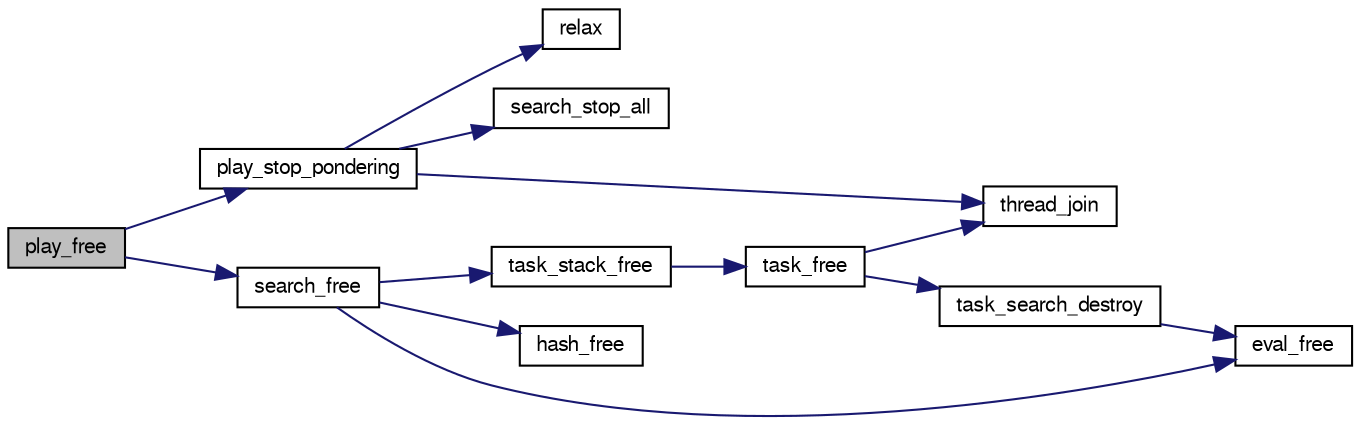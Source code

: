 digraph "play_free"
{
 // LATEX_PDF_SIZE
  bgcolor="transparent";
  edge [fontname="FreeSans",fontsize="10",labelfontname="FreeSans",labelfontsize="10"];
  node [fontname="FreeSans",fontsize="10",shape=record];
  rankdir="LR";
  Node1 [label="play_free",height=0.2,width=0.4,color="black", fillcolor="grey75", style="filled", fontcolor="black",tooltip="Free resources."];
  Node1 -> Node2 [color="midnightblue",fontsize="10",style="solid",fontname="FreeSans"];
  Node2 [label="play_stop_pondering",height=0.2,width=0.4,color="black",URL="$play_8c.html#a4a4b7bf94f1ee79c788fbcca3ddc347f",tooltip="Stop pondering."];
  Node2 -> Node3 [color="midnightblue",fontsize="10",style="solid",fontname="FreeSans"];
  Node3 [label="relax",height=0.2,width=0.4,color="black",URL="$util_8c.html#ae20ec7bae5f5bc33f169d416601e2eea",tooltip="sleep for t ms."];
  Node2 -> Node4 [color="midnightblue",fontsize="10",style="solid",fontname="FreeSans"];
  Node4 [label="search_stop_all",height=0.2,width=0.4,color="black",URL="$search_8c.html#ad775910af78c46412b5ee4b8bc887b67",tooltip="Stop the search."];
  Node2 -> Node5 [color="midnightblue",fontsize="10",style="solid",fontname="FreeSans"];
  Node5 [label="thread_join",height=0.2,width=0.4,color="black",URL="$util_8c.html#a52efa84f4cfd49921787886d9543ab64",tooltip="Join a thread."];
  Node1 -> Node6 [color="midnightblue",fontsize="10",style="solid",fontname="FreeSans"];
  Node6 [label="search_free",height=0.2,width=0.4,color="black",URL="$search_8c.html#a40c54ba43b59f852d5a56836c1a1005f",tooltip="Free the search allocated ressource."];
  Node6 -> Node7 [color="midnightblue",fontsize="10",style="solid",fontname="FreeSans"];
  Node7 [label="eval_free",height=0.2,width=0.4,color="black",URL="$eval_8c.html#a0d216a5fcecd600abd20798da218f730",tooltip="Free resources used by the evaluation function."];
  Node6 -> Node8 [color="midnightblue",fontsize="10",style="solid",fontname="FreeSans"];
  Node8 [label="hash_free",height=0.2,width=0.4,color="black",URL="$hash-lock-free_8c.html#ad7cf2d92557b55871bb4c719ed86553d",tooltip="Free the hashtable."];
  Node6 -> Node9 [color="midnightblue",fontsize="10",style="solid",fontname="FreeSans"];
  Node9 [label="task_stack_free",height=0.2,width=0.4,color="black",URL="$ybwc_8c.html#a014d09308199e359679ee70d35346b97",tooltip="Free resources used by the stack of tasks."];
  Node9 -> Node10 [color="midnightblue",fontsize="10",style="solid",fontname="FreeSans"];
  Node10 [label="task_free",height=0.2,width=0.4,color="black",URL="$ybwc_8c.html#a7ac944c5b45b2c8870c2eea4d4a140bb",tooltip="Free resources used by a task."];
  Node10 -> Node11 [color="midnightblue",fontsize="10",style="solid",fontname="FreeSans"];
  Node11 [label="task_search_destroy",height=0.2,width=0.4,color="black",URL="$ybwc_8c.html#aeb7bd64f0f200af48220e3dc4fc4c168",tooltip="Free a search structure of a task."];
  Node11 -> Node7 [color="midnightblue",fontsize="10",style="solid",fontname="FreeSans"];
  Node10 -> Node5 [color="midnightblue",fontsize="10",style="solid",fontname="FreeSans"];
}

